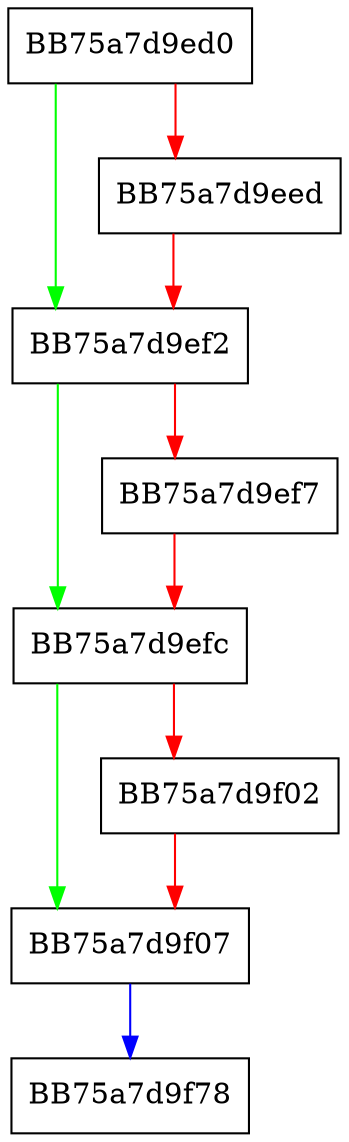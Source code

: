digraph DfspGetFileEnumerator {
  node [shape="box"];
  graph [splines=ortho];
  BB75a7d9ed0 -> BB75a7d9ef2 [color="green"];
  BB75a7d9ed0 -> BB75a7d9eed [color="red"];
  BB75a7d9eed -> BB75a7d9ef2 [color="red"];
  BB75a7d9ef2 -> BB75a7d9efc [color="green"];
  BB75a7d9ef2 -> BB75a7d9ef7 [color="red"];
  BB75a7d9ef7 -> BB75a7d9efc [color="red"];
  BB75a7d9efc -> BB75a7d9f07 [color="green"];
  BB75a7d9efc -> BB75a7d9f02 [color="red"];
  BB75a7d9f02 -> BB75a7d9f07 [color="red"];
  BB75a7d9f07 -> BB75a7d9f78 [color="blue"];
}